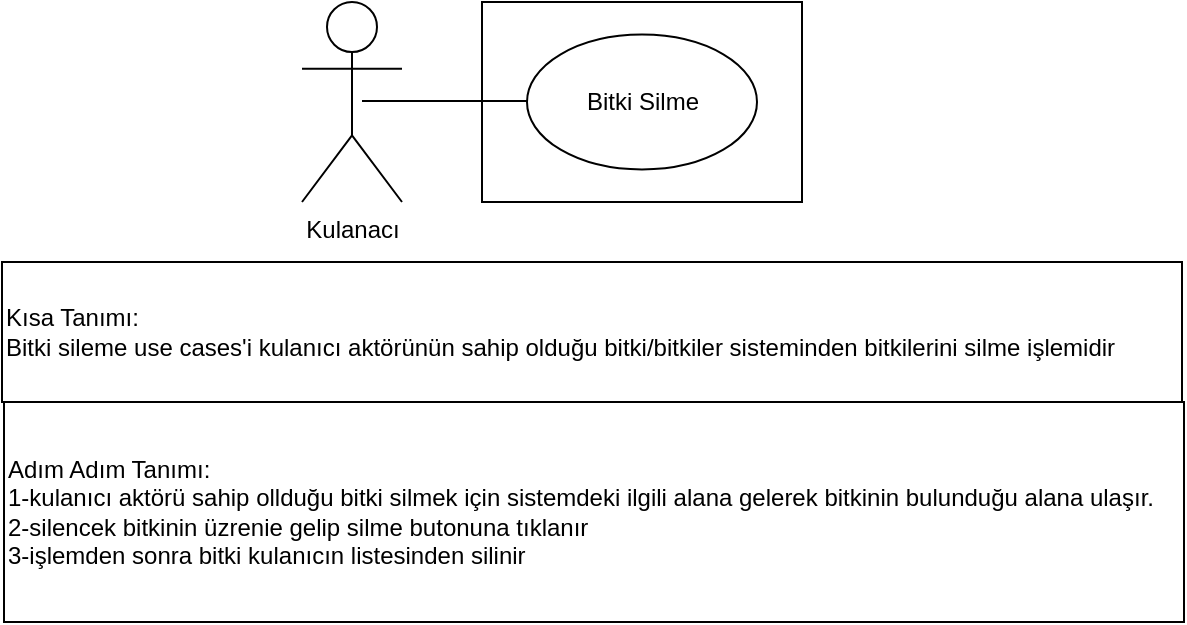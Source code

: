 <mxfile version="14.7.7" type="github">
  <diagram id="K4pR86BjLB9yl-GsG9kq" name="Page-1">
    <mxGraphModel dx="1212" dy="638" grid="1" gridSize="10" guides="1" tooltips="1" connect="1" arrows="1" fold="1" page="1" pageScale="1" pageWidth="850" pageHeight="1100" math="0" shadow="0">
      <root>
        <mxCell id="0" />
        <mxCell id="1" parent="0" />
        <mxCell id="RclCM4op31ZODjCnRKzl-1" value="Kulanacı" style="shape=umlActor;verticalLabelPosition=bottom;verticalAlign=top;html=1;outlineConnect=0;" vertex="1" parent="1">
          <mxGeometry x="270" y="10" width="50" height="100" as="geometry" />
        </mxCell>
        <mxCell id="RclCM4op31ZODjCnRKzl-3" value="" style="rounded=0;whiteSpace=wrap;html=1;" vertex="1" parent="1">
          <mxGeometry x="360" y="10" width="160" height="100" as="geometry" />
        </mxCell>
        <mxCell id="RclCM4op31ZODjCnRKzl-5" value="" style="endArrow=none;html=1;" edge="1" parent="1">
          <mxGeometry width="50" height="50" relative="1" as="geometry">
            <mxPoint x="300" y="59.5" as="sourcePoint" />
            <mxPoint x="410" y="59.5" as="targetPoint" />
          </mxGeometry>
        </mxCell>
        <mxCell id="RclCM4op31ZODjCnRKzl-6" value="Bitki Silme" style="ellipse;whiteSpace=wrap;html=1;" vertex="1" parent="1">
          <mxGeometry x="382.5" y="26.25" width="115" height="67.5" as="geometry" />
        </mxCell>
        <mxCell id="RclCM4op31ZODjCnRKzl-8" value="Kısa Tanımı:&lt;br&gt;Bitki sileme use cases&#39;i kulanıcı aktörünün sahip olduğu bitki/bitkiler sisteminden bitkilerini silme işlemidir&amp;nbsp;" style="rounded=0;whiteSpace=wrap;html=1;align=left;" vertex="1" parent="1">
          <mxGeometry x="120" y="140" width="590" height="70" as="geometry" />
        </mxCell>
        <mxCell id="RclCM4op31ZODjCnRKzl-10" value="Adım Adım Tanımı:&lt;br&gt;1-kulanıcı aktörü sahip ollduğu bitki silmek için sistemdeki ilgili alana gelerek bitkinin bulunduğu alana ulaşır.&lt;br&gt;2-silencek bitkinin üzrenie gelip silme butonuna tıklanır&lt;br&gt;3-işlemden sonra bitki kulanıcın listesinden silinir" style="rounded=0;whiteSpace=wrap;html=1;align=left;" vertex="1" parent="1">
          <mxGeometry x="121" y="210" width="590" height="110" as="geometry" />
        </mxCell>
      </root>
    </mxGraphModel>
  </diagram>
</mxfile>
